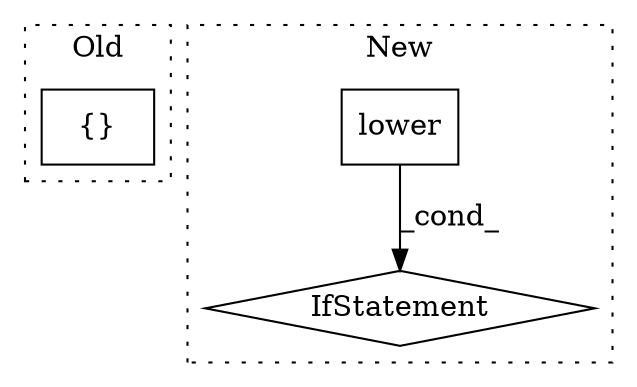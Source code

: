 digraph G {
subgraph cluster0 {
1 [label="{}" a="4" s="575,614" l="1,1" shape="box"];
label = "Old";
style="dotted";
}
subgraph cluster1 {
2 [label="lower" a="32" s="542" l="7" shape="box"];
3 [label="IfStatement" a="25" s="508,558" l="4,2" shape="diamond"];
label = "New";
style="dotted";
}
2 -> 3 [label="_cond_"];
}